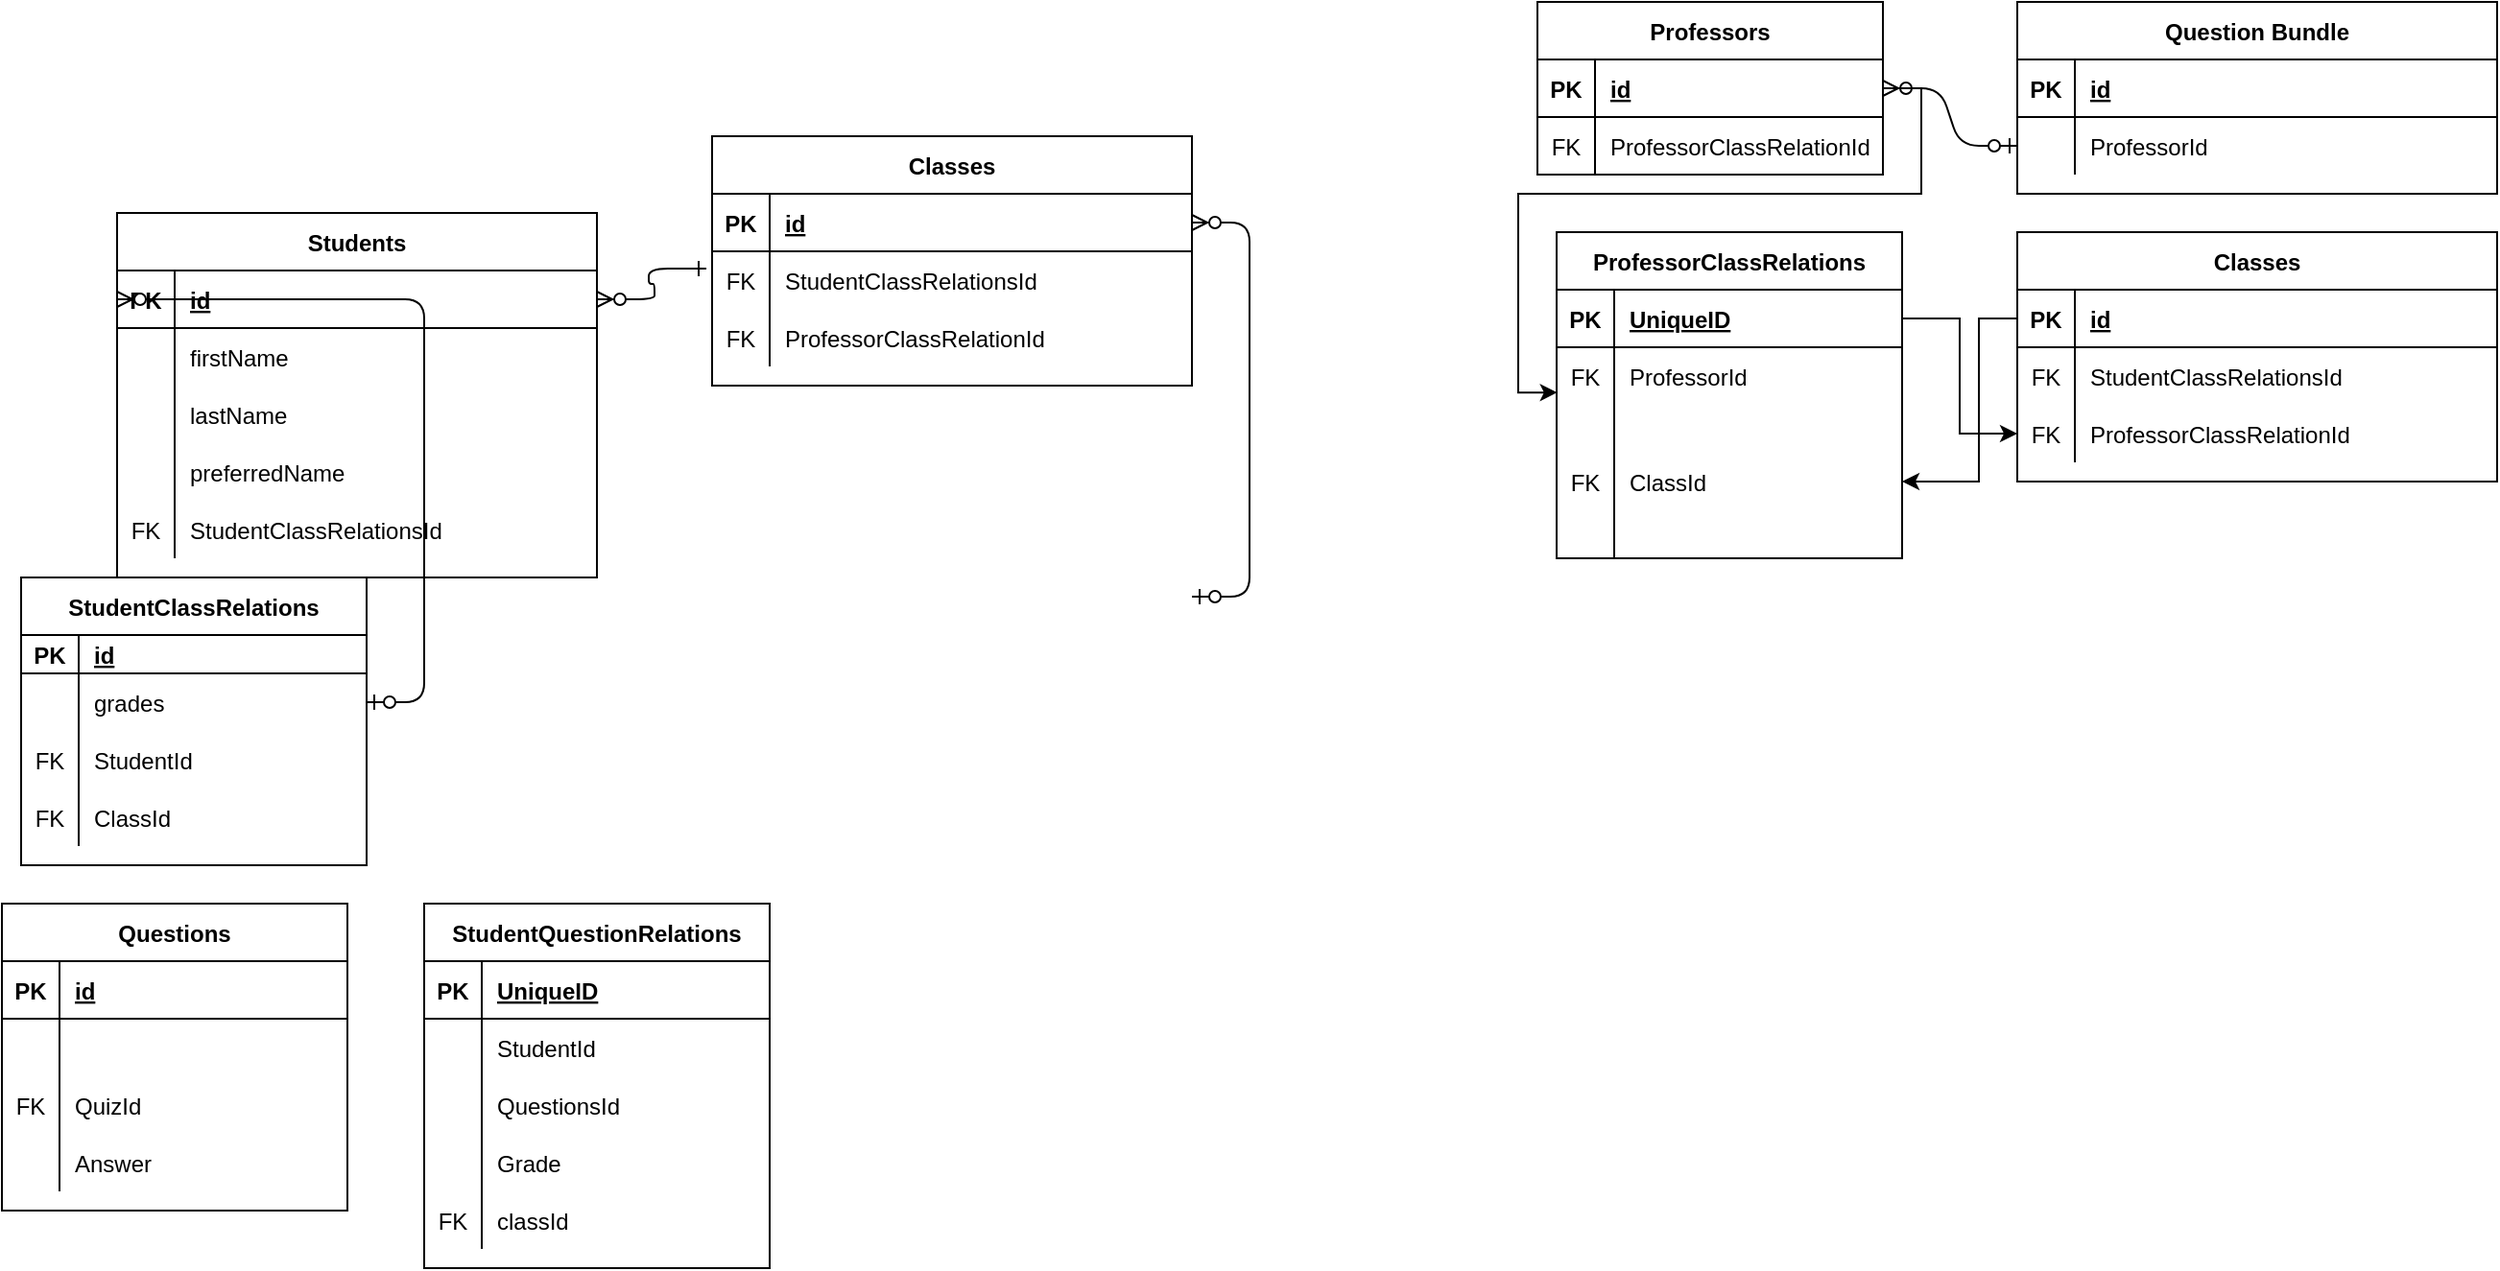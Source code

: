 <mxfile version="14.9.4" type="github">
  <diagram id="R2lEEEUBdFMjLlhIrx00" name="Page-1">
    <mxGraphModel dx="982" dy="555" grid="1" gridSize="10" guides="1" tooltips="1" connect="1" arrows="1" fold="1" page="1" pageScale="1" pageWidth="850" pageHeight="1100" math="0" shadow="0" extFonts="Permanent Marker^https://fonts.googleapis.com/css?family=Permanent+Marker">
      <root>
        <mxCell id="0" />
        <mxCell id="1" parent="0" />
        <mxCell id="C-vyLk0tnHw3VtMMgP7b-1" value="" style="edgeStyle=entityRelationEdgeStyle;endArrow=ERzeroToMany;startArrow=ERone;endFill=1;startFill=0;exitX=-0.012;exitY=0.3;exitDx=0;exitDy=0;exitPerimeter=0;entryX=1;entryY=0.5;entryDx=0;entryDy=0;" parent="1" source="C-vyLk0tnHw3VtMMgP7b-6" target="C-vyLk0tnHw3VtMMgP7b-24" edge="1">
          <mxGeometry width="100" height="100" relative="1" as="geometry">
            <mxPoint x="340" y="720" as="sourcePoint" />
            <mxPoint x="410" y="210" as="targetPoint" />
          </mxGeometry>
        </mxCell>
        <mxCell id="C-vyLk0tnHw3VtMMgP7b-2" value="Classes" style="shape=table;startSize=30;container=1;collapsible=1;childLayout=tableLayout;fixedRows=1;rowLines=0;fontStyle=1;align=center;resizeLast=1;" parent="1" vertex="1">
          <mxGeometry x="450" y="120" width="250" height="130" as="geometry" />
        </mxCell>
        <mxCell id="C-vyLk0tnHw3VtMMgP7b-3" value="" style="shape=partialRectangle;collapsible=0;dropTarget=0;pointerEvents=0;fillColor=none;points=[[0,0.5],[1,0.5]];portConstraint=eastwest;top=0;left=0;right=0;bottom=1;" parent="C-vyLk0tnHw3VtMMgP7b-2" vertex="1">
          <mxGeometry y="30" width="250" height="30" as="geometry" />
        </mxCell>
        <mxCell id="C-vyLk0tnHw3VtMMgP7b-4" value="PK" style="shape=partialRectangle;overflow=hidden;connectable=0;fillColor=none;top=0;left=0;bottom=0;right=0;fontStyle=1;" parent="C-vyLk0tnHw3VtMMgP7b-3" vertex="1">
          <mxGeometry width="30" height="30" as="geometry" />
        </mxCell>
        <mxCell id="C-vyLk0tnHw3VtMMgP7b-5" value="id" style="shape=partialRectangle;overflow=hidden;connectable=0;fillColor=none;top=0;left=0;bottom=0;right=0;align=left;spacingLeft=6;fontStyle=5;" parent="C-vyLk0tnHw3VtMMgP7b-3" vertex="1">
          <mxGeometry x="30" width="220" height="30" as="geometry" />
        </mxCell>
        <mxCell id="C-vyLk0tnHw3VtMMgP7b-6" value="" style="shape=partialRectangle;collapsible=0;dropTarget=0;pointerEvents=0;fillColor=none;points=[[0,0.5],[1,0.5]];portConstraint=eastwest;top=0;left=0;right=0;bottom=0;" parent="C-vyLk0tnHw3VtMMgP7b-2" vertex="1">
          <mxGeometry y="60" width="250" height="30" as="geometry" />
        </mxCell>
        <mxCell id="C-vyLk0tnHw3VtMMgP7b-7" value="FK" style="shape=partialRectangle;overflow=hidden;connectable=0;fillColor=none;top=0;left=0;bottom=0;right=0;" parent="C-vyLk0tnHw3VtMMgP7b-6" vertex="1">
          <mxGeometry width="30" height="30" as="geometry" />
        </mxCell>
        <mxCell id="C-vyLk0tnHw3VtMMgP7b-8" value="StudentClassRelationsId" style="shape=partialRectangle;overflow=hidden;connectable=0;fillColor=none;top=0;left=0;bottom=0;right=0;align=left;spacingLeft=6;" parent="C-vyLk0tnHw3VtMMgP7b-6" vertex="1">
          <mxGeometry x="30" width="220" height="30" as="geometry" />
        </mxCell>
        <mxCell id="C-vyLk0tnHw3VtMMgP7b-9" value="" style="shape=partialRectangle;collapsible=0;dropTarget=0;pointerEvents=0;fillColor=none;points=[[0,0.5],[1,0.5]];portConstraint=eastwest;top=0;left=0;right=0;bottom=0;" parent="C-vyLk0tnHw3VtMMgP7b-2" vertex="1">
          <mxGeometry y="90" width="250" height="30" as="geometry" />
        </mxCell>
        <mxCell id="C-vyLk0tnHw3VtMMgP7b-10" value="FK" style="shape=partialRectangle;overflow=hidden;connectable=0;fillColor=none;top=0;left=0;bottom=0;right=0;" parent="C-vyLk0tnHw3VtMMgP7b-9" vertex="1">
          <mxGeometry width="30" height="30" as="geometry" />
        </mxCell>
        <mxCell id="C-vyLk0tnHw3VtMMgP7b-11" value="ProfessorClassRelationId" style="shape=partialRectangle;overflow=hidden;connectable=0;fillColor=none;top=0;left=0;bottom=0;right=0;align=left;spacingLeft=6;" parent="C-vyLk0tnHw3VtMMgP7b-9" vertex="1">
          <mxGeometry x="30" width="220" height="30" as="geometry" />
        </mxCell>
        <mxCell id="C-vyLk0tnHw3VtMMgP7b-13" value="Question Bundle" style="shape=table;startSize=30;container=1;collapsible=1;childLayout=tableLayout;fixedRows=1;rowLines=0;fontStyle=1;align=center;resizeLast=1;" parent="1" vertex="1">
          <mxGeometry x="1130" y="50" width="250" height="100" as="geometry" />
        </mxCell>
        <mxCell id="C-vyLk0tnHw3VtMMgP7b-14" value="" style="shape=partialRectangle;collapsible=0;dropTarget=0;pointerEvents=0;fillColor=none;points=[[0,0.5],[1,0.5]];portConstraint=eastwest;top=0;left=0;right=0;bottom=1;" parent="C-vyLk0tnHw3VtMMgP7b-13" vertex="1">
          <mxGeometry y="30" width="250" height="30" as="geometry" />
        </mxCell>
        <mxCell id="C-vyLk0tnHw3VtMMgP7b-15" value="PK" style="shape=partialRectangle;overflow=hidden;connectable=0;fillColor=none;top=0;left=0;bottom=0;right=0;fontStyle=1;" parent="C-vyLk0tnHw3VtMMgP7b-14" vertex="1">
          <mxGeometry width="30" height="30" as="geometry" />
        </mxCell>
        <mxCell id="C-vyLk0tnHw3VtMMgP7b-16" value="id" style="shape=partialRectangle;overflow=hidden;connectable=0;fillColor=none;top=0;left=0;bottom=0;right=0;align=left;spacingLeft=6;fontStyle=5;" parent="C-vyLk0tnHw3VtMMgP7b-14" vertex="1">
          <mxGeometry x="30" width="220" height="30" as="geometry" />
        </mxCell>
        <mxCell id="C-vyLk0tnHw3VtMMgP7b-20" value="" style="shape=partialRectangle;collapsible=0;dropTarget=0;pointerEvents=0;fillColor=none;points=[[0,0.5],[1,0.5]];portConstraint=eastwest;top=0;left=0;right=0;bottom=0;" parent="C-vyLk0tnHw3VtMMgP7b-13" vertex="1">
          <mxGeometry y="60" width="250" height="30" as="geometry" />
        </mxCell>
        <mxCell id="C-vyLk0tnHw3VtMMgP7b-21" value="" style="shape=partialRectangle;overflow=hidden;connectable=0;fillColor=none;top=0;left=0;bottom=0;right=0;" parent="C-vyLk0tnHw3VtMMgP7b-20" vertex="1">
          <mxGeometry width="30" height="30" as="geometry" />
        </mxCell>
        <mxCell id="C-vyLk0tnHw3VtMMgP7b-22" value="ProfessorId" style="shape=partialRectangle;overflow=hidden;connectable=0;fillColor=none;top=0;left=0;bottom=0;right=0;align=left;spacingLeft=6;" parent="C-vyLk0tnHw3VtMMgP7b-20" vertex="1">
          <mxGeometry x="30" width="220" height="30" as="geometry" />
        </mxCell>
        <mxCell id="C-vyLk0tnHw3VtMMgP7b-23" value="Students" style="shape=table;startSize=30;container=1;collapsible=1;childLayout=tableLayout;fixedRows=1;rowLines=0;fontStyle=1;align=center;resizeLast=1;" parent="1" vertex="1">
          <mxGeometry x="140" y="160" width="250" height="190" as="geometry" />
        </mxCell>
        <mxCell id="C-vyLk0tnHw3VtMMgP7b-24" value="" style="shape=partialRectangle;collapsible=0;dropTarget=0;pointerEvents=0;fillColor=none;points=[[0,0.5],[1,0.5]];portConstraint=eastwest;top=0;left=0;right=0;bottom=1;" parent="C-vyLk0tnHw3VtMMgP7b-23" vertex="1">
          <mxGeometry y="30" width="250" height="30" as="geometry" />
        </mxCell>
        <mxCell id="C-vyLk0tnHw3VtMMgP7b-25" value="PK" style="shape=partialRectangle;overflow=hidden;connectable=0;fillColor=none;top=0;left=0;bottom=0;right=0;fontStyle=1;" parent="C-vyLk0tnHw3VtMMgP7b-24" vertex="1">
          <mxGeometry width="30" height="30" as="geometry" />
        </mxCell>
        <mxCell id="C-vyLk0tnHw3VtMMgP7b-26" value="id" style="shape=partialRectangle;overflow=hidden;connectable=0;fillColor=none;top=0;left=0;bottom=0;right=0;align=left;spacingLeft=6;fontStyle=5;" parent="C-vyLk0tnHw3VtMMgP7b-24" vertex="1">
          <mxGeometry x="30" width="220" height="30" as="geometry" />
        </mxCell>
        <mxCell id="C-vyLk0tnHw3VtMMgP7b-27" value="" style="shape=partialRectangle;collapsible=0;dropTarget=0;pointerEvents=0;fillColor=none;points=[[0,0.5],[1,0.5]];portConstraint=eastwest;top=0;left=0;right=0;bottom=0;" parent="C-vyLk0tnHw3VtMMgP7b-23" vertex="1">
          <mxGeometry y="60" width="250" height="30" as="geometry" />
        </mxCell>
        <mxCell id="C-vyLk0tnHw3VtMMgP7b-28" value="" style="shape=partialRectangle;overflow=hidden;connectable=0;fillColor=none;top=0;left=0;bottom=0;right=0;" parent="C-vyLk0tnHw3VtMMgP7b-27" vertex="1">
          <mxGeometry width="30" height="30" as="geometry" />
        </mxCell>
        <mxCell id="C-vyLk0tnHw3VtMMgP7b-29" value="firstName" style="shape=partialRectangle;overflow=hidden;connectable=0;fillColor=none;top=0;left=0;bottom=0;right=0;align=left;spacingLeft=6;" parent="C-vyLk0tnHw3VtMMgP7b-27" vertex="1">
          <mxGeometry x="30" width="220" height="30" as="geometry" />
        </mxCell>
        <mxCell id="ebTc3MK6ut321CXiyB3T-9" style="shape=partialRectangle;collapsible=0;dropTarget=0;pointerEvents=0;fillColor=none;points=[[0,0.5],[1,0.5]];portConstraint=eastwest;top=0;left=0;right=0;bottom=0;" parent="C-vyLk0tnHw3VtMMgP7b-23" vertex="1">
          <mxGeometry y="90" width="250" height="30" as="geometry" />
        </mxCell>
        <mxCell id="ebTc3MK6ut321CXiyB3T-10" style="shape=partialRectangle;overflow=hidden;connectable=0;fillColor=none;top=0;left=0;bottom=0;right=0;" parent="ebTc3MK6ut321CXiyB3T-9" vertex="1">
          <mxGeometry width="30" height="30" as="geometry" />
        </mxCell>
        <mxCell id="ebTc3MK6ut321CXiyB3T-11" value="lastName" style="shape=partialRectangle;overflow=hidden;connectable=0;fillColor=none;top=0;left=0;bottom=0;right=0;align=left;spacingLeft=6;" parent="ebTc3MK6ut321CXiyB3T-9" vertex="1">
          <mxGeometry x="30" width="220" height="30" as="geometry" />
        </mxCell>
        <mxCell id="ebTc3MK6ut321CXiyB3T-12" style="shape=partialRectangle;collapsible=0;dropTarget=0;pointerEvents=0;fillColor=none;points=[[0,0.5],[1,0.5]];portConstraint=eastwest;top=0;left=0;right=0;bottom=0;" parent="C-vyLk0tnHw3VtMMgP7b-23" vertex="1">
          <mxGeometry y="120" width="250" height="30" as="geometry" />
        </mxCell>
        <mxCell id="ebTc3MK6ut321CXiyB3T-13" style="shape=partialRectangle;overflow=hidden;connectable=0;fillColor=none;top=0;left=0;bottom=0;right=0;" parent="ebTc3MK6ut321CXiyB3T-12" vertex="1">
          <mxGeometry width="30" height="30" as="geometry" />
        </mxCell>
        <mxCell id="ebTc3MK6ut321CXiyB3T-14" value="preferredName" style="shape=partialRectangle;overflow=hidden;connectable=0;fillColor=none;top=0;left=0;bottom=0;right=0;align=left;spacingLeft=6;" parent="ebTc3MK6ut321CXiyB3T-12" vertex="1">
          <mxGeometry x="30" width="220" height="30" as="geometry" />
        </mxCell>
        <mxCell id="ebTc3MK6ut321CXiyB3T-15" style="shape=partialRectangle;collapsible=0;dropTarget=0;pointerEvents=0;fillColor=none;points=[[0,0.5],[1,0.5]];portConstraint=eastwest;top=0;left=0;right=0;bottom=0;" parent="C-vyLk0tnHw3VtMMgP7b-23" vertex="1">
          <mxGeometry y="150" width="250" height="30" as="geometry" />
        </mxCell>
        <mxCell id="ebTc3MK6ut321CXiyB3T-16" value="FK" style="shape=partialRectangle;overflow=hidden;connectable=0;fillColor=none;top=0;left=0;bottom=0;right=0;" parent="ebTc3MK6ut321CXiyB3T-15" vertex="1">
          <mxGeometry width="30" height="30" as="geometry" />
        </mxCell>
        <mxCell id="ebTc3MK6ut321CXiyB3T-17" value="StudentClassRelationsId" style="shape=partialRectangle;overflow=hidden;connectable=0;fillColor=none;top=0;left=0;bottom=0;right=0;align=left;spacingLeft=6;" parent="ebTc3MK6ut321CXiyB3T-15" vertex="1">
          <mxGeometry x="30" width="220" height="30" as="geometry" />
        </mxCell>
        <mxCell id="ebTc3MK6ut321CXiyB3T-18" value="StudentClassRelations" style="shape=table;startSize=30;container=1;collapsible=1;childLayout=tableLayout;fixedRows=1;rowLines=0;fontStyle=1;align=center;resizeLast=1;" parent="1" vertex="1">
          <mxGeometry x="90" y="350" width="180" height="150" as="geometry" />
        </mxCell>
        <mxCell id="ebTc3MK6ut321CXiyB3T-19" value="" style="shape=partialRectangle;collapsible=0;dropTarget=0;pointerEvents=0;fillColor=none;top=0;left=0;bottom=1;right=0;points=[[0,0.5],[1,0.5]];portConstraint=eastwest;" parent="ebTc3MK6ut321CXiyB3T-18" vertex="1">
          <mxGeometry y="30" width="180" height="20" as="geometry" />
        </mxCell>
        <mxCell id="ebTc3MK6ut321CXiyB3T-20" value="PK" style="shape=partialRectangle;connectable=0;fillColor=none;top=0;left=0;bottom=0;right=0;fontStyle=1;overflow=hidden;" parent="ebTc3MK6ut321CXiyB3T-19" vertex="1">
          <mxGeometry width="30" height="20" as="geometry" />
        </mxCell>
        <mxCell id="ebTc3MK6ut321CXiyB3T-21" value="id" style="shape=partialRectangle;connectable=0;fillColor=none;top=0;left=0;bottom=0;right=0;align=left;spacingLeft=6;fontStyle=5;overflow=hidden;" parent="ebTc3MK6ut321CXiyB3T-19" vertex="1">
          <mxGeometry x="30" width="150" height="20" as="geometry" />
        </mxCell>
        <mxCell id="ebTc3MK6ut321CXiyB3T-22" value="" style="shape=partialRectangle;collapsible=0;dropTarget=0;pointerEvents=0;fillColor=none;top=0;left=0;bottom=0;right=0;points=[[0,0.5],[1,0.5]];portConstraint=eastwest;" parent="ebTc3MK6ut321CXiyB3T-18" vertex="1">
          <mxGeometry y="50" width="180" height="30" as="geometry" />
        </mxCell>
        <mxCell id="ebTc3MK6ut321CXiyB3T-23" value="" style="shape=partialRectangle;connectable=0;fillColor=none;top=0;left=0;bottom=0;right=0;editable=1;overflow=hidden;" parent="ebTc3MK6ut321CXiyB3T-22" vertex="1">
          <mxGeometry width="30" height="30" as="geometry" />
        </mxCell>
        <mxCell id="ebTc3MK6ut321CXiyB3T-24" value="grades" style="shape=partialRectangle;connectable=0;fillColor=none;top=0;left=0;bottom=0;right=0;align=left;spacingLeft=6;overflow=hidden;" parent="ebTc3MK6ut321CXiyB3T-22" vertex="1">
          <mxGeometry x="30" width="150" height="30" as="geometry" />
        </mxCell>
        <mxCell id="ebTc3MK6ut321CXiyB3T-25" value="" style="shape=partialRectangle;collapsible=0;dropTarget=0;pointerEvents=0;fillColor=none;top=0;left=0;bottom=0;right=0;points=[[0,0.5],[1,0.5]];portConstraint=eastwest;" parent="ebTc3MK6ut321CXiyB3T-18" vertex="1">
          <mxGeometry y="80" width="180" height="30" as="geometry" />
        </mxCell>
        <mxCell id="ebTc3MK6ut321CXiyB3T-26" value="FK" style="shape=partialRectangle;connectable=0;fillColor=none;top=0;left=0;bottom=0;right=0;editable=1;overflow=hidden;" parent="ebTc3MK6ut321CXiyB3T-25" vertex="1">
          <mxGeometry width="30" height="30" as="geometry" />
        </mxCell>
        <mxCell id="ebTc3MK6ut321CXiyB3T-27" value="StudentId" style="shape=partialRectangle;connectable=0;fillColor=none;top=0;left=0;bottom=0;right=0;align=left;spacingLeft=6;overflow=hidden;" parent="ebTc3MK6ut321CXiyB3T-25" vertex="1">
          <mxGeometry x="30" width="150" height="30" as="geometry" />
        </mxCell>
        <mxCell id="ebTc3MK6ut321CXiyB3T-28" value="" style="shape=partialRectangle;collapsible=0;dropTarget=0;pointerEvents=0;fillColor=none;top=0;left=0;bottom=0;right=0;points=[[0,0.5],[1,0.5]];portConstraint=eastwest;" parent="ebTc3MK6ut321CXiyB3T-18" vertex="1">
          <mxGeometry y="110" width="180" height="30" as="geometry" />
        </mxCell>
        <mxCell id="ebTc3MK6ut321CXiyB3T-29" value="FK" style="shape=partialRectangle;connectable=0;fillColor=none;top=0;left=0;bottom=0;right=0;editable=1;overflow=hidden;" parent="ebTc3MK6ut321CXiyB3T-28" vertex="1">
          <mxGeometry width="30" height="30" as="geometry" />
        </mxCell>
        <mxCell id="ebTc3MK6ut321CXiyB3T-30" value="ClassId" style="shape=partialRectangle;connectable=0;fillColor=none;top=0;left=0;bottom=0;right=0;align=left;spacingLeft=6;overflow=hidden;" parent="ebTc3MK6ut321CXiyB3T-28" vertex="1">
          <mxGeometry x="30" width="150" height="30" as="geometry" />
        </mxCell>
        <mxCell id="ebTc3MK6ut321CXiyB3T-44" value="Questions" style="shape=table;startSize=30;container=1;collapsible=1;childLayout=tableLayout;fixedRows=1;rowLines=0;fontStyle=1;align=center;resizeLast=1;" parent="1" vertex="1">
          <mxGeometry x="80" y="520" width="180" height="160" as="geometry" />
        </mxCell>
        <mxCell id="ebTc3MK6ut321CXiyB3T-45" value="" style="shape=partialRectangle;collapsible=0;dropTarget=0;pointerEvents=0;fillColor=none;top=0;left=0;bottom=1;right=0;points=[[0,0.5],[1,0.5]];portConstraint=eastwest;" parent="ebTc3MK6ut321CXiyB3T-44" vertex="1">
          <mxGeometry y="30" width="180" height="30" as="geometry" />
        </mxCell>
        <mxCell id="ebTc3MK6ut321CXiyB3T-46" value="PK" style="shape=partialRectangle;connectable=0;fillColor=none;top=0;left=0;bottom=0;right=0;fontStyle=1;overflow=hidden;" parent="ebTc3MK6ut321CXiyB3T-45" vertex="1">
          <mxGeometry width="30" height="30" as="geometry" />
        </mxCell>
        <mxCell id="ebTc3MK6ut321CXiyB3T-47" value="id" style="shape=partialRectangle;connectable=0;fillColor=none;top=0;left=0;bottom=0;right=0;align=left;spacingLeft=6;fontStyle=5;overflow=hidden;" parent="ebTc3MK6ut321CXiyB3T-45" vertex="1">
          <mxGeometry x="30" width="150" height="30" as="geometry" />
        </mxCell>
        <mxCell id="ebTc3MK6ut321CXiyB3T-48" value="" style="shape=partialRectangle;collapsible=0;dropTarget=0;pointerEvents=0;fillColor=none;top=0;left=0;bottom=0;right=0;points=[[0,0.5],[1,0.5]];portConstraint=eastwest;" parent="ebTc3MK6ut321CXiyB3T-44" vertex="1">
          <mxGeometry y="60" width="180" height="30" as="geometry" />
        </mxCell>
        <mxCell id="ebTc3MK6ut321CXiyB3T-49" value="" style="shape=partialRectangle;connectable=0;fillColor=none;top=0;left=0;bottom=0;right=0;editable=1;overflow=hidden;" parent="ebTc3MK6ut321CXiyB3T-48" vertex="1">
          <mxGeometry width="30" height="30" as="geometry" />
        </mxCell>
        <mxCell id="ebTc3MK6ut321CXiyB3T-50" value="" style="shape=partialRectangle;connectable=0;fillColor=none;top=0;left=0;bottom=0;right=0;align=left;spacingLeft=6;overflow=hidden;" parent="ebTc3MK6ut321CXiyB3T-48" vertex="1">
          <mxGeometry x="30" width="150" height="30" as="geometry" />
        </mxCell>
        <mxCell id="ebTc3MK6ut321CXiyB3T-51" value="" style="shape=partialRectangle;collapsible=0;dropTarget=0;pointerEvents=0;fillColor=none;top=0;left=0;bottom=0;right=0;points=[[0,0.5],[1,0.5]];portConstraint=eastwest;" parent="ebTc3MK6ut321CXiyB3T-44" vertex="1">
          <mxGeometry y="90" width="180" height="30" as="geometry" />
        </mxCell>
        <mxCell id="ebTc3MK6ut321CXiyB3T-52" value="FK" style="shape=partialRectangle;connectable=0;fillColor=none;top=0;left=0;bottom=0;right=0;editable=1;overflow=hidden;" parent="ebTc3MK6ut321CXiyB3T-51" vertex="1">
          <mxGeometry width="30" height="30" as="geometry" />
        </mxCell>
        <mxCell id="ebTc3MK6ut321CXiyB3T-53" value="QuizId" style="shape=partialRectangle;connectable=0;fillColor=none;top=0;left=0;bottom=0;right=0;align=left;spacingLeft=6;overflow=hidden;" parent="ebTc3MK6ut321CXiyB3T-51" vertex="1">
          <mxGeometry x="30" width="150" height="30" as="geometry" />
        </mxCell>
        <mxCell id="ebTc3MK6ut321CXiyB3T-54" value="" style="shape=partialRectangle;collapsible=0;dropTarget=0;pointerEvents=0;fillColor=none;top=0;left=0;bottom=0;right=0;points=[[0,0.5],[1,0.5]];portConstraint=eastwest;" parent="ebTc3MK6ut321CXiyB3T-44" vertex="1">
          <mxGeometry y="120" width="180" height="30" as="geometry" />
        </mxCell>
        <mxCell id="ebTc3MK6ut321CXiyB3T-55" value="" style="shape=partialRectangle;connectable=0;fillColor=none;top=0;left=0;bottom=0;right=0;editable=1;overflow=hidden;" parent="ebTc3MK6ut321CXiyB3T-54" vertex="1">
          <mxGeometry width="30" height="30" as="geometry" />
        </mxCell>
        <mxCell id="ebTc3MK6ut321CXiyB3T-56" value="Answer" style="shape=partialRectangle;connectable=0;fillColor=none;top=0;left=0;bottom=0;right=0;align=left;spacingLeft=6;overflow=hidden;" parent="ebTc3MK6ut321CXiyB3T-54" vertex="1">
          <mxGeometry x="30" width="150" height="30" as="geometry" />
        </mxCell>
        <mxCell id="ebTc3MK6ut321CXiyB3T-57" value="" style="edgeStyle=entityRelationEdgeStyle;fontSize=12;html=1;endArrow=ERzeroToMany;startArrow=ERzeroToOne;entryX=1;entryY=0.5;entryDx=0;entryDy=0;" parent="1" target="C-vyLk0tnHw3VtMMgP7b-3" edge="1">
          <mxGeometry width="100" height="100" relative="1" as="geometry">
            <mxPoint x="700" y="360" as="sourcePoint" />
            <mxPoint x="810" y="230" as="targetPoint" />
          </mxGeometry>
        </mxCell>
        <mxCell id="ebTc3MK6ut321CXiyB3T-60" value="" style="edgeStyle=entityRelationEdgeStyle;fontSize=12;html=1;endArrow=ERzeroToMany;startArrow=ERzeroToOne;entryX=0;entryY=0.5;entryDx=0;entryDy=0;" parent="1" source="ebTc3MK6ut321CXiyB3T-22" target="C-vyLk0tnHw3VtMMgP7b-24" edge="1">
          <mxGeometry width="100" height="100" relative="1" as="geometry">
            <mxPoint x="110" y="485" as="sourcePoint" />
            <mxPoint x="140" y="440" as="targetPoint" />
          </mxGeometry>
        </mxCell>
        <mxCell id="ebTc3MK6ut321CXiyB3T-61" value="Professors" style="shape=table;startSize=30;container=1;collapsible=1;childLayout=tableLayout;fixedRows=1;rowLines=0;fontStyle=1;align=center;resizeLast=1;" parent="1" vertex="1">
          <mxGeometry x="880" y="50" width="180" height="90" as="geometry" />
        </mxCell>
        <mxCell id="ebTc3MK6ut321CXiyB3T-62" value="" style="shape=partialRectangle;collapsible=0;dropTarget=0;pointerEvents=0;fillColor=none;top=0;left=0;bottom=1;right=0;points=[[0,0.5],[1,0.5]];portConstraint=eastwest;" parent="ebTc3MK6ut321CXiyB3T-61" vertex="1">
          <mxGeometry y="30" width="180" height="30" as="geometry" />
        </mxCell>
        <mxCell id="ebTc3MK6ut321CXiyB3T-63" value="PK" style="shape=partialRectangle;connectable=0;fillColor=none;top=0;left=0;bottom=0;right=0;fontStyle=1;overflow=hidden;" parent="ebTc3MK6ut321CXiyB3T-62" vertex="1">
          <mxGeometry width="30" height="30" as="geometry" />
        </mxCell>
        <mxCell id="ebTc3MK6ut321CXiyB3T-64" value="id" style="shape=partialRectangle;connectable=0;fillColor=none;top=0;left=0;bottom=0;right=0;align=left;spacingLeft=6;fontStyle=5;overflow=hidden;" parent="ebTc3MK6ut321CXiyB3T-62" vertex="1">
          <mxGeometry x="30" width="150" height="30" as="geometry" />
        </mxCell>
        <mxCell id="ebTc3MK6ut321CXiyB3T-65" value="" style="shape=partialRectangle;collapsible=0;dropTarget=0;pointerEvents=0;fillColor=none;top=0;left=0;bottom=0;right=0;points=[[0,0.5],[1,0.5]];portConstraint=eastwest;" parent="ebTc3MK6ut321CXiyB3T-61" vertex="1">
          <mxGeometry y="60" width="180" height="30" as="geometry" />
        </mxCell>
        <mxCell id="ebTc3MK6ut321CXiyB3T-66" value="FK" style="shape=partialRectangle;connectable=0;fillColor=none;top=0;left=0;bottom=0;right=0;editable=1;overflow=hidden;" parent="ebTc3MK6ut321CXiyB3T-65" vertex="1">
          <mxGeometry width="30" height="30" as="geometry" />
        </mxCell>
        <mxCell id="ebTc3MK6ut321CXiyB3T-67" value="ProfessorClassRelationId" style="shape=partialRectangle;connectable=0;fillColor=none;top=0;left=0;bottom=0;right=0;align=left;spacingLeft=6;overflow=hidden;" parent="ebTc3MK6ut321CXiyB3T-65" vertex="1">
          <mxGeometry x="30" width="150" height="30" as="geometry" />
        </mxCell>
        <mxCell id="ebTc3MK6ut321CXiyB3T-74" value="" style="edgeStyle=entityRelationEdgeStyle;fontSize=12;html=1;endArrow=ERzeroToMany;startArrow=ERzeroToOne;" parent="1" source="C-vyLk0tnHw3VtMMgP7b-20" target="ebTc3MK6ut321CXiyB3T-62" edge="1">
          <mxGeometry width="100" height="100" relative="1" as="geometry">
            <mxPoint x="370" y="460" as="sourcePoint" />
            <mxPoint x="470" y="360" as="targetPoint" />
          </mxGeometry>
        </mxCell>
        <mxCell id="uGUxRZhPvv02GOkVL_rY-1" value="StudentQuestionRelations" style="shape=table;startSize=30;container=1;collapsible=1;childLayout=tableLayout;fixedRows=1;rowLines=0;fontStyle=1;align=center;resizeLast=1;" parent="1" vertex="1">
          <mxGeometry x="300" y="520" width="180" height="190" as="geometry" />
        </mxCell>
        <mxCell id="uGUxRZhPvv02GOkVL_rY-2" value="" style="shape=partialRectangle;collapsible=0;dropTarget=0;pointerEvents=0;fillColor=none;top=0;left=0;bottom=1;right=0;points=[[0,0.5],[1,0.5]];portConstraint=eastwest;" parent="uGUxRZhPvv02GOkVL_rY-1" vertex="1">
          <mxGeometry y="30" width="180" height="30" as="geometry" />
        </mxCell>
        <mxCell id="uGUxRZhPvv02GOkVL_rY-3" value="PK" style="shape=partialRectangle;connectable=0;fillColor=none;top=0;left=0;bottom=0;right=0;fontStyle=1;overflow=hidden;" parent="uGUxRZhPvv02GOkVL_rY-2" vertex="1">
          <mxGeometry width="30" height="30" as="geometry" />
        </mxCell>
        <mxCell id="uGUxRZhPvv02GOkVL_rY-4" value="UniqueID" style="shape=partialRectangle;connectable=0;fillColor=none;top=0;left=0;bottom=0;right=0;align=left;spacingLeft=6;fontStyle=5;overflow=hidden;" parent="uGUxRZhPvv02GOkVL_rY-2" vertex="1">
          <mxGeometry x="30" width="150" height="30" as="geometry" />
        </mxCell>
        <mxCell id="uGUxRZhPvv02GOkVL_rY-5" value="" style="shape=partialRectangle;collapsible=0;dropTarget=0;pointerEvents=0;fillColor=none;top=0;left=0;bottom=0;right=0;points=[[0,0.5],[1,0.5]];portConstraint=eastwest;" parent="uGUxRZhPvv02GOkVL_rY-1" vertex="1">
          <mxGeometry y="60" width="180" height="30" as="geometry" />
        </mxCell>
        <mxCell id="uGUxRZhPvv02GOkVL_rY-6" value="" style="shape=partialRectangle;connectable=0;fillColor=none;top=0;left=0;bottom=0;right=0;editable=1;overflow=hidden;" parent="uGUxRZhPvv02GOkVL_rY-5" vertex="1">
          <mxGeometry width="30" height="30" as="geometry" />
        </mxCell>
        <mxCell id="uGUxRZhPvv02GOkVL_rY-7" value="StudentId" style="shape=partialRectangle;connectable=0;fillColor=none;top=0;left=0;bottom=0;right=0;align=left;spacingLeft=6;overflow=hidden;" parent="uGUxRZhPvv02GOkVL_rY-5" vertex="1">
          <mxGeometry x="30" width="150" height="30" as="geometry" />
        </mxCell>
        <mxCell id="uGUxRZhPvv02GOkVL_rY-8" value="" style="shape=partialRectangle;collapsible=0;dropTarget=0;pointerEvents=0;fillColor=none;top=0;left=0;bottom=0;right=0;points=[[0,0.5],[1,0.5]];portConstraint=eastwest;" parent="uGUxRZhPvv02GOkVL_rY-1" vertex="1">
          <mxGeometry y="90" width="180" height="30" as="geometry" />
        </mxCell>
        <mxCell id="uGUxRZhPvv02GOkVL_rY-9" value="" style="shape=partialRectangle;connectable=0;fillColor=none;top=0;left=0;bottom=0;right=0;editable=1;overflow=hidden;" parent="uGUxRZhPvv02GOkVL_rY-8" vertex="1">
          <mxGeometry width="30" height="30" as="geometry" />
        </mxCell>
        <mxCell id="uGUxRZhPvv02GOkVL_rY-10" value="QuestionsId" style="shape=partialRectangle;connectable=0;fillColor=none;top=0;left=0;bottom=0;right=0;align=left;spacingLeft=6;overflow=hidden;" parent="uGUxRZhPvv02GOkVL_rY-8" vertex="1">
          <mxGeometry x="30" width="150" height="30" as="geometry" />
        </mxCell>
        <mxCell id="uGUxRZhPvv02GOkVL_rY-11" value="" style="shape=partialRectangle;collapsible=0;dropTarget=0;pointerEvents=0;fillColor=none;top=0;left=0;bottom=0;right=0;points=[[0,0.5],[1,0.5]];portConstraint=eastwest;" parent="uGUxRZhPvv02GOkVL_rY-1" vertex="1">
          <mxGeometry y="120" width="180" height="30" as="geometry" />
        </mxCell>
        <mxCell id="uGUxRZhPvv02GOkVL_rY-12" value="" style="shape=partialRectangle;connectable=0;fillColor=none;top=0;left=0;bottom=0;right=0;editable=1;overflow=hidden;" parent="uGUxRZhPvv02GOkVL_rY-11" vertex="1">
          <mxGeometry width="30" height="30" as="geometry" />
        </mxCell>
        <mxCell id="uGUxRZhPvv02GOkVL_rY-13" value="Grade" style="shape=partialRectangle;connectable=0;fillColor=none;top=0;left=0;bottom=0;right=0;align=left;spacingLeft=6;overflow=hidden;" parent="uGUxRZhPvv02GOkVL_rY-11" vertex="1">
          <mxGeometry x="30" width="150" height="30" as="geometry" />
        </mxCell>
        <mxCell id="uGUxRZhPvv02GOkVL_rY-27" style="shape=partialRectangle;collapsible=0;dropTarget=0;pointerEvents=0;fillColor=none;top=0;left=0;bottom=0;right=0;points=[[0,0.5],[1,0.5]];portConstraint=eastwest;" parent="uGUxRZhPvv02GOkVL_rY-1" vertex="1">
          <mxGeometry y="150" width="180" height="30" as="geometry" />
        </mxCell>
        <mxCell id="uGUxRZhPvv02GOkVL_rY-28" value="FK" style="shape=partialRectangle;connectable=0;fillColor=none;top=0;left=0;bottom=0;right=0;editable=1;overflow=hidden;" parent="uGUxRZhPvv02GOkVL_rY-27" vertex="1">
          <mxGeometry width="30" height="30" as="geometry" />
        </mxCell>
        <mxCell id="uGUxRZhPvv02GOkVL_rY-29" value="classId" style="shape=partialRectangle;connectable=0;fillColor=none;top=0;left=0;bottom=0;right=0;align=left;spacingLeft=6;overflow=hidden;" parent="uGUxRZhPvv02GOkVL_rY-27" vertex="1">
          <mxGeometry x="30" width="150" height="30" as="geometry" />
        </mxCell>
        <mxCell id="uGUxRZhPvv02GOkVL_rY-34" value="ProfessorClassRelations" style="shape=table;startSize=30;container=1;collapsible=1;childLayout=tableLayout;fixedRows=1;rowLines=0;fontStyle=1;align=center;resizeLast=1;" parent="1" vertex="1">
          <mxGeometry x="890" y="170" width="180" height="170" as="geometry" />
        </mxCell>
        <mxCell id="uGUxRZhPvv02GOkVL_rY-35" value="" style="shape=partialRectangle;collapsible=0;dropTarget=0;pointerEvents=0;fillColor=none;top=0;left=0;bottom=1;right=0;points=[[0,0.5],[1,0.5]];portConstraint=eastwest;" parent="uGUxRZhPvv02GOkVL_rY-34" vertex="1">
          <mxGeometry y="30" width="180" height="30" as="geometry" />
        </mxCell>
        <mxCell id="uGUxRZhPvv02GOkVL_rY-36" value="PK" style="shape=partialRectangle;connectable=0;fillColor=none;top=0;left=0;bottom=0;right=0;fontStyle=1;overflow=hidden;" parent="uGUxRZhPvv02GOkVL_rY-35" vertex="1">
          <mxGeometry width="30" height="30" as="geometry" />
        </mxCell>
        <mxCell id="uGUxRZhPvv02GOkVL_rY-37" value="UniqueID" style="shape=partialRectangle;connectable=0;fillColor=none;top=0;left=0;bottom=0;right=0;align=left;spacingLeft=6;fontStyle=5;overflow=hidden;" parent="uGUxRZhPvv02GOkVL_rY-35" vertex="1">
          <mxGeometry x="30" width="150" height="30" as="geometry" />
        </mxCell>
        <mxCell id="uGUxRZhPvv02GOkVL_rY-38" value="" style="shape=partialRectangle;collapsible=0;dropTarget=0;pointerEvents=0;fillColor=none;top=0;left=0;bottom=0;right=0;points=[[0,0.5],[1,0.5]];portConstraint=eastwest;" parent="uGUxRZhPvv02GOkVL_rY-34" vertex="1">
          <mxGeometry y="60" width="180" height="30" as="geometry" />
        </mxCell>
        <mxCell id="uGUxRZhPvv02GOkVL_rY-39" value="FK" style="shape=partialRectangle;connectable=0;fillColor=none;top=0;left=0;bottom=0;right=0;editable=1;overflow=hidden;" parent="uGUxRZhPvv02GOkVL_rY-38" vertex="1">
          <mxGeometry width="30" height="30" as="geometry" />
        </mxCell>
        <mxCell id="uGUxRZhPvv02GOkVL_rY-40" value="ProfessorId" style="shape=partialRectangle;connectable=0;fillColor=none;top=0;left=0;bottom=0;right=0;align=left;spacingLeft=6;overflow=hidden;" parent="uGUxRZhPvv02GOkVL_rY-38" vertex="1">
          <mxGeometry x="30" width="150" height="30" as="geometry" />
        </mxCell>
        <mxCell id="uGUxRZhPvv02GOkVL_rY-41" value="" style="shape=partialRectangle;collapsible=0;dropTarget=0;pointerEvents=0;fillColor=none;top=0;left=0;bottom=0;right=0;points=[[0,0.5],[1,0.5]];portConstraint=eastwest;" parent="uGUxRZhPvv02GOkVL_rY-34" vertex="1">
          <mxGeometry y="90" width="180" height="80" as="geometry" />
        </mxCell>
        <mxCell id="uGUxRZhPvv02GOkVL_rY-42" value="FK" style="shape=partialRectangle;connectable=0;fillColor=none;top=0;left=0;bottom=0;right=0;editable=1;overflow=hidden;" parent="uGUxRZhPvv02GOkVL_rY-41" vertex="1">
          <mxGeometry width="30" height="80" as="geometry" />
        </mxCell>
        <mxCell id="uGUxRZhPvv02GOkVL_rY-43" value="ClassId" style="shape=partialRectangle;connectable=0;fillColor=none;top=0;left=0;bottom=0;right=0;align=left;spacingLeft=6;overflow=hidden;" parent="uGUxRZhPvv02GOkVL_rY-41" vertex="1">
          <mxGeometry x="30" width="150" height="80" as="geometry" />
        </mxCell>
        <mxCell id="O5ZeQpPQXif-7C3ex4od-1" value="Classes" style="shape=table;startSize=30;container=1;collapsible=1;childLayout=tableLayout;fixedRows=1;rowLines=0;fontStyle=1;align=center;resizeLast=1;" vertex="1" parent="1">
          <mxGeometry x="1130" y="170" width="250" height="130" as="geometry" />
        </mxCell>
        <mxCell id="O5ZeQpPQXif-7C3ex4od-2" value="" style="shape=partialRectangle;collapsible=0;dropTarget=0;pointerEvents=0;fillColor=none;points=[[0,0.5],[1,0.5]];portConstraint=eastwest;top=0;left=0;right=0;bottom=1;" vertex="1" parent="O5ZeQpPQXif-7C3ex4od-1">
          <mxGeometry y="30" width="250" height="30" as="geometry" />
        </mxCell>
        <mxCell id="O5ZeQpPQXif-7C3ex4od-3" value="PK" style="shape=partialRectangle;overflow=hidden;connectable=0;fillColor=none;top=0;left=0;bottom=0;right=0;fontStyle=1;" vertex="1" parent="O5ZeQpPQXif-7C3ex4od-2">
          <mxGeometry width="30" height="30" as="geometry" />
        </mxCell>
        <mxCell id="O5ZeQpPQXif-7C3ex4od-4" value="id" style="shape=partialRectangle;overflow=hidden;connectable=0;fillColor=none;top=0;left=0;bottom=0;right=0;align=left;spacingLeft=6;fontStyle=5;" vertex="1" parent="O5ZeQpPQXif-7C3ex4od-2">
          <mxGeometry x="30" width="220" height="30" as="geometry" />
        </mxCell>
        <mxCell id="O5ZeQpPQXif-7C3ex4od-5" value="" style="shape=partialRectangle;collapsible=0;dropTarget=0;pointerEvents=0;fillColor=none;points=[[0,0.5],[1,0.5]];portConstraint=eastwest;top=0;left=0;right=0;bottom=0;" vertex="1" parent="O5ZeQpPQXif-7C3ex4od-1">
          <mxGeometry y="60" width="250" height="30" as="geometry" />
        </mxCell>
        <mxCell id="O5ZeQpPQXif-7C3ex4od-6" value="FK" style="shape=partialRectangle;overflow=hidden;connectable=0;fillColor=none;top=0;left=0;bottom=0;right=0;" vertex="1" parent="O5ZeQpPQXif-7C3ex4od-5">
          <mxGeometry width="30" height="30" as="geometry" />
        </mxCell>
        <mxCell id="O5ZeQpPQXif-7C3ex4od-7" value="StudentClassRelationsId" style="shape=partialRectangle;overflow=hidden;connectable=0;fillColor=none;top=0;left=0;bottom=0;right=0;align=left;spacingLeft=6;" vertex="1" parent="O5ZeQpPQXif-7C3ex4od-5">
          <mxGeometry x="30" width="220" height="30" as="geometry" />
        </mxCell>
        <mxCell id="O5ZeQpPQXif-7C3ex4od-8" value="" style="shape=partialRectangle;collapsible=0;dropTarget=0;pointerEvents=0;fillColor=none;points=[[0,0.5],[1,0.5]];portConstraint=eastwest;top=0;left=0;right=0;bottom=0;" vertex="1" parent="O5ZeQpPQXif-7C3ex4od-1">
          <mxGeometry y="90" width="250" height="30" as="geometry" />
        </mxCell>
        <mxCell id="O5ZeQpPQXif-7C3ex4od-9" value="FK" style="shape=partialRectangle;overflow=hidden;connectable=0;fillColor=none;top=0;left=0;bottom=0;right=0;" vertex="1" parent="O5ZeQpPQXif-7C3ex4od-8">
          <mxGeometry width="30" height="30" as="geometry" />
        </mxCell>
        <mxCell id="O5ZeQpPQXif-7C3ex4od-10" value="ProfessorClassRelationId" style="shape=partialRectangle;overflow=hidden;connectable=0;fillColor=none;top=0;left=0;bottom=0;right=0;align=left;spacingLeft=6;" vertex="1" parent="O5ZeQpPQXif-7C3ex4od-8">
          <mxGeometry x="30" width="220" height="30" as="geometry" />
        </mxCell>
        <mxCell id="O5ZeQpPQXif-7C3ex4od-12" style="edgeStyle=orthogonalEdgeStyle;rounded=0;orthogonalLoop=1;jettySize=auto;html=1;entryX=0;entryY=0.5;entryDx=0;entryDy=0;" edge="1" parent="1" source="uGUxRZhPvv02GOkVL_rY-35" target="O5ZeQpPQXif-7C3ex4od-8">
          <mxGeometry relative="1" as="geometry" />
        </mxCell>
        <mxCell id="O5ZeQpPQXif-7C3ex4od-13" style="edgeStyle=orthogonalEdgeStyle;rounded=0;orthogonalLoop=1;jettySize=auto;html=1;entryX=0.002;entryY=0.786;entryDx=0;entryDy=0;entryPerimeter=0;" edge="1" parent="1" source="ebTc3MK6ut321CXiyB3T-62" target="uGUxRZhPvv02GOkVL_rY-38">
          <mxGeometry relative="1" as="geometry">
            <Array as="points">
              <mxPoint x="1080" y="95" />
              <mxPoint x="1080" y="150" />
              <mxPoint x="870" y="150" />
              <mxPoint x="870" y="254" />
            </Array>
          </mxGeometry>
        </mxCell>
        <mxCell id="O5ZeQpPQXif-7C3ex4od-14" style="edgeStyle=orthogonalEdgeStyle;rounded=0;orthogonalLoop=1;jettySize=auto;html=1;entryX=1;entryY=0.5;entryDx=0;entryDy=0;" edge="1" parent="1" source="O5ZeQpPQXif-7C3ex4od-2" target="uGUxRZhPvv02GOkVL_rY-41">
          <mxGeometry relative="1" as="geometry">
            <Array as="points">
              <mxPoint x="1110" y="215" />
              <mxPoint x="1110" y="300" />
            </Array>
          </mxGeometry>
        </mxCell>
      </root>
    </mxGraphModel>
  </diagram>
</mxfile>
